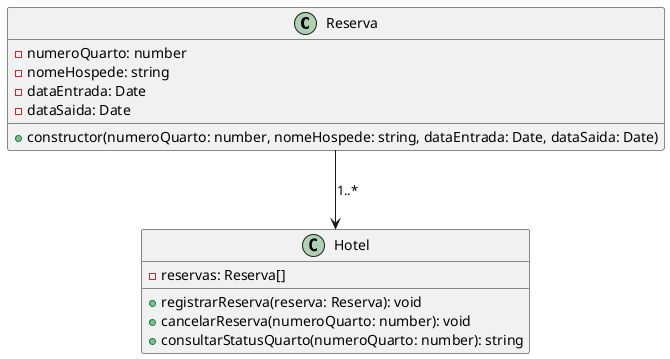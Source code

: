 @startuml Sistema_de_Reservas_de_Hotel

class Reserva {
    - numeroQuarto: number
    - nomeHospede: string
    - dataEntrada: Date
    - dataSaida: Date
    + constructor(numeroQuarto: number, nomeHospede: string, dataEntrada: Date, dataSaida: Date)
}

class Hotel {
    - reservas: Reserva[]
    + registrarReserva(reserva: Reserva): void
    + cancelarReserva(numeroQuarto: number): void
    + consultarStatusQuarto(numeroQuarto: number): string
}

Reserva --> Hotel : "1..*" 
@enduml